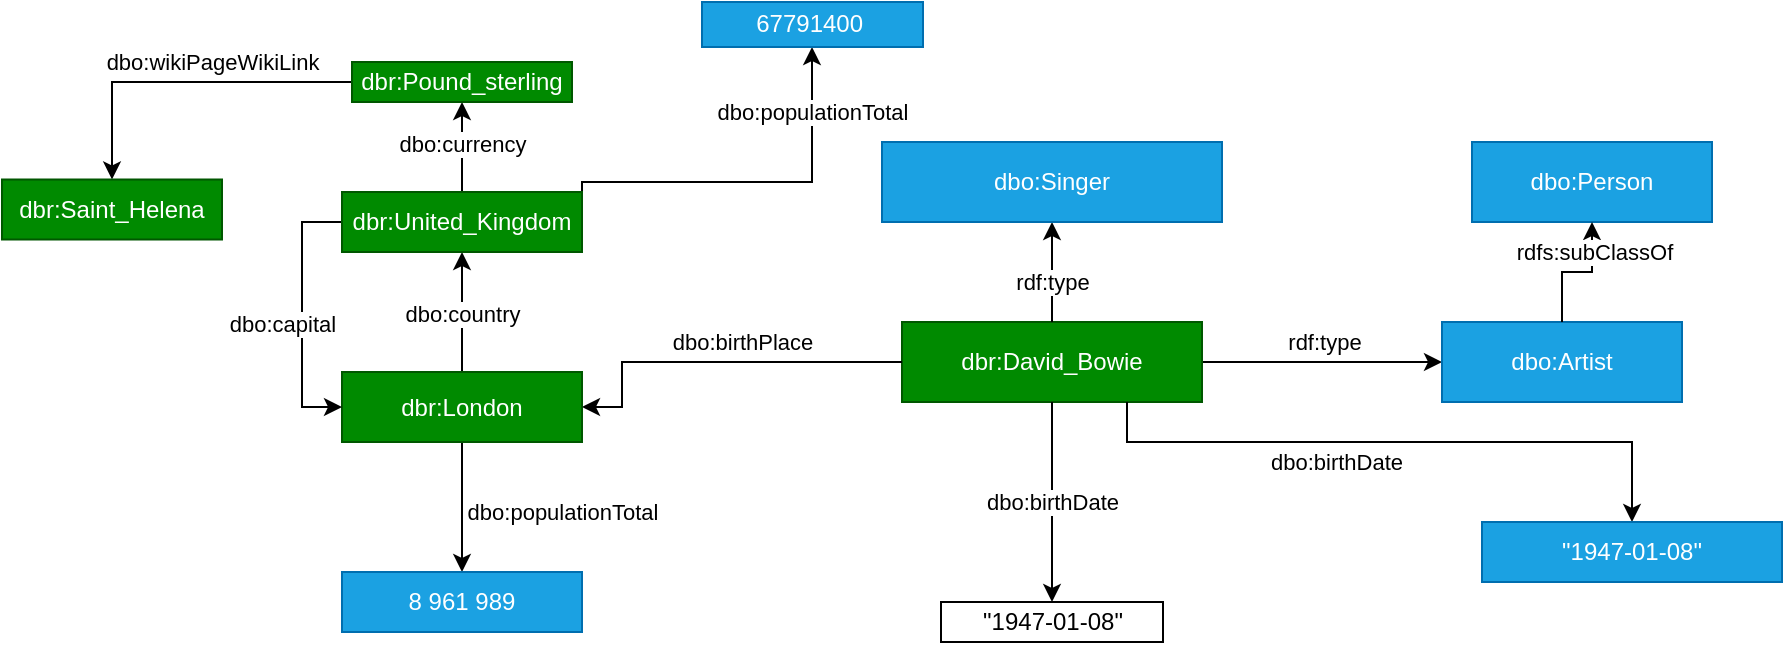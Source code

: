 <mxfile version="25.0.3">
  <diagram name="Page-1" id="7P6HtjNaz7a8SoBl_NWe">
    <mxGraphModel dx="1657" dy="435" grid="1" gridSize="10" guides="1" tooltips="1" connect="1" arrows="1" fold="1" page="1" pageScale="1" pageWidth="827" pageHeight="1169" math="0" shadow="0">
      <root>
        <mxCell id="0" />
        <mxCell id="1" parent="0" />
        <mxCell id="TIq-oRl3Ylk5bGe3MBM8-3" style="edgeStyle=orthogonalEdgeStyle;rounded=0;orthogonalLoop=1;jettySize=auto;html=1;" edge="1" parent="1" source="TIq-oRl3Ylk5bGe3MBM8-1" target="TIq-oRl3Ylk5bGe3MBM8-2">
          <mxGeometry relative="1" as="geometry" />
        </mxCell>
        <mxCell id="TIq-oRl3Ylk5bGe3MBM8-11" value="rdf:type" style="edgeLabel;html=1;align=center;verticalAlign=middle;resizable=0;points=[];" vertex="1" connectable="0" parent="TIq-oRl3Ylk5bGe3MBM8-3">
          <mxGeometry x="-0.043" y="1" relative="1" as="geometry">
            <mxPoint x="3" y="-9" as="offset" />
          </mxGeometry>
        </mxCell>
        <mxCell id="TIq-oRl3Ylk5bGe3MBM8-1" value="dbr:David_Bowie" style="rounded=0;whiteSpace=wrap;html=1;fillColor=#008a00;strokeColor=#005700;fontColor=#ffffff;" vertex="1" parent="1">
          <mxGeometry x="240" y="200" width="150" height="40" as="geometry" />
        </mxCell>
        <mxCell id="TIq-oRl3Ylk5bGe3MBM8-2" value="dbo:Artist" style="rounded=0;whiteSpace=wrap;html=1;fillColor=#1ba1e2;strokeColor=#006EAF;fontColor=#ffffff;" vertex="1" parent="1">
          <mxGeometry x="510" y="200" width="120" height="40" as="geometry" />
        </mxCell>
        <mxCell id="TIq-oRl3Ylk5bGe3MBM8-5" style="edgeStyle=orthogonalEdgeStyle;rounded=0;orthogonalLoop=1;jettySize=auto;html=1;exitX=0.5;exitY=0;exitDx=0;exitDy=0;" edge="1" parent="1" source="TIq-oRl3Ylk5bGe3MBM8-1" target="TIq-oRl3Ylk5bGe3MBM8-7">
          <mxGeometry relative="1" as="geometry" />
        </mxCell>
        <mxCell id="TIq-oRl3Ylk5bGe3MBM8-10" value="rdf:type" style="edgeLabel;html=1;align=center;verticalAlign=middle;resizable=0;points=[];" vertex="1" connectable="0" parent="TIq-oRl3Ylk5bGe3MBM8-5">
          <mxGeometry x="0.09" relative="1" as="geometry">
            <mxPoint y="7" as="offset" />
          </mxGeometry>
        </mxCell>
        <mxCell id="TIq-oRl3Ylk5bGe3MBM8-7" value="dbo:Singer" style="rounded=0;whiteSpace=wrap;html=1;fillColor=#1ba1e2;strokeColor=#006EAF;fontColor=#ffffff;" vertex="1" parent="1">
          <mxGeometry x="230" y="110" width="170" height="40" as="geometry" />
        </mxCell>
        <mxCell id="TIq-oRl3Ylk5bGe3MBM8-51" style="edgeStyle=orthogonalEdgeStyle;rounded=0;orthogonalLoop=1;jettySize=auto;html=1;entryX=0.5;entryY=0;entryDx=0;entryDy=0;" edge="1" parent="1" source="TIq-oRl3Ylk5bGe3MBM8-1" target="TIq-oRl3Ylk5bGe3MBM8-50">
          <mxGeometry relative="1" as="geometry">
            <mxPoint x="360" y="300" as="targetPoint" />
            <Array as="points">
              <mxPoint x="315" y="320" />
              <mxPoint x="315" y="320" />
            </Array>
          </mxGeometry>
        </mxCell>
        <mxCell id="TIq-oRl3Ylk5bGe3MBM8-52" value="dbo:birthDate" style="edgeLabel;html=1;align=center;verticalAlign=middle;resizable=0;points=[];" vertex="1" connectable="0" parent="TIq-oRl3Ylk5bGe3MBM8-51">
          <mxGeometry x="-0.207" y="-1" relative="1" as="geometry">
            <mxPoint x="1" y="10" as="offset" />
          </mxGeometry>
        </mxCell>
        <mxCell id="TIq-oRl3Ylk5bGe3MBM8-50" value="&quot;1947-01-08&quot;" style="rounded=0;whiteSpace=wrap;html=1;" vertex="1" parent="1">
          <mxGeometry x="259.5" y="340" width="111" height="20" as="geometry" />
        </mxCell>
        <mxCell id="TIq-oRl3Ylk5bGe3MBM8-56" style="edgeStyle=orthogonalEdgeStyle;rounded=0;orthogonalLoop=1;jettySize=auto;html=1;entryX=0.5;entryY=0;entryDx=0;entryDy=0;exitX=0.75;exitY=1;exitDx=0;exitDy=0;" edge="1" parent="1" target="TIq-oRl3Ylk5bGe3MBM8-58" source="TIq-oRl3Ylk5bGe3MBM8-1">
          <mxGeometry relative="1" as="geometry">
            <mxPoint x="315" y="590" as="sourcePoint" />
            <Array as="points">
              <mxPoint x="353" y="260" />
              <mxPoint x="605" y="260" />
            </Array>
          </mxGeometry>
        </mxCell>
        <mxCell id="TIq-oRl3Ylk5bGe3MBM8-57" value="dbo:birthDate" style="edgeLabel;html=1;align=center;verticalAlign=middle;resizable=0;points=[];" vertex="1" connectable="0" parent="TIq-oRl3Ylk5bGe3MBM8-56">
          <mxGeometry x="-0.207" y="-1" relative="1" as="geometry">
            <mxPoint y="9" as="offset" />
          </mxGeometry>
        </mxCell>
        <mxCell id="TIq-oRl3Ylk5bGe3MBM8-58" value="&quot;1947-01-08&quot;" style="rounded=0;whiteSpace=wrap;html=1;fillColor=#1ba1e2;strokeColor=#006EAF;fontColor=#ffffff;" vertex="1" parent="1">
          <mxGeometry x="530" y="300" width="150" height="30" as="geometry" />
        </mxCell>
        <mxCell id="TIq-oRl3Ylk5bGe3MBM8-60" value="dbo:Person" style="rounded=0;whiteSpace=wrap;html=1;fillColor=#1ba1e2;strokeColor=#006EAF;fontColor=#ffffff;" vertex="1" parent="1">
          <mxGeometry x="525" y="110" width="120" height="40" as="geometry" />
        </mxCell>
        <mxCell id="TIq-oRl3Ylk5bGe3MBM8-61" style="edgeStyle=orthogonalEdgeStyle;rounded=0;orthogonalLoop=1;jettySize=auto;html=1;entryX=0.5;entryY=1;entryDx=0;entryDy=0;exitX=0.5;exitY=0;exitDx=0;exitDy=0;" edge="1" parent="1" source="TIq-oRl3Ylk5bGe3MBM8-2" target="TIq-oRl3Ylk5bGe3MBM8-60">
          <mxGeometry relative="1" as="geometry">
            <mxPoint x="630" y="219.58" as="sourcePoint" />
            <mxPoint x="750" y="219.58" as="targetPoint" />
          </mxGeometry>
        </mxCell>
        <mxCell id="TIq-oRl3Ylk5bGe3MBM8-62" value="rdfs:subClassOf" style="edgeLabel;html=1;align=center;verticalAlign=middle;resizable=0;points=[];" vertex="1" connectable="0" parent="TIq-oRl3Ylk5bGe3MBM8-61">
          <mxGeometry x="-0.043" y="1" relative="1" as="geometry">
            <mxPoint x="10" y="-9" as="offset" />
          </mxGeometry>
        </mxCell>
        <mxCell id="TIq-oRl3Ylk5bGe3MBM8-64" style="edgeStyle=orthogonalEdgeStyle;rounded=0;orthogonalLoop=1;jettySize=auto;html=1;exitX=0;exitY=0.5;exitDx=0;exitDy=0;entryX=1;entryY=0.5;entryDx=0;entryDy=0;" edge="1" parent="1" target="TIq-oRl3Ylk5bGe3MBM8-66" source="TIq-oRl3Ylk5bGe3MBM8-1">
          <mxGeometry relative="1" as="geometry">
            <mxPoint x="145" y="175" as="sourcePoint" />
            <Array as="points">
              <mxPoint x="100" y="220" />
              <mxPoint x="100" y="243" />
            </Array>
          </mxGeometry>
        </mxCell>
        <mxCell id="TIq-oRl3Ylk5bGe3MBM8-65" value="dbo:birthPlace" style="edgeLabel;html=1;align=center;verticalAlign=middle;resizable=0;points=[];" vertex="1" connectable="0" parent="TIq-oRl3Ylk5bGe3MBM8-64">
          <mxGeometry x="0.09" relative="1" as="geometry">
            <mxPoint x="19" y="-10" as="offset" />
          </mxGeometry>
        </mxCell>
        <mxCell id="TIq-oRl3Ylk5bGe3MBM8-68" style="edgeStyle=orthogonalEdgeStyle;rounded=0;orthogonalLoop=1;jettySize=auto;html=1;entryX=0.5;entryY=0;entryDx=0;entryDy=0;" edge="1" parent="1" source="TIq-oRl3Ylk5bGe3MBM8-66" target="TIq-oRl3Ylk5bGe3MBM8-67">
          <mxGeometry relative="1" as="geometry" />
        </mxCell>
        <mxCell id="TIq-oRl3Ylk5bGe3MBM8-69" value="dbo:populationTotal" style="edgeLabel;html=1;align=center;verticalAlign=middle;resizable=0;points=[];" vertex="1" connectable="0" parent="TIq-oRl3Ylk5bGe3MBM8-68">
          <mxGeometry x="-0.36" y="1" relative="1" as="geometry">
            <mxPoint x="49" y="14" as="offset" />
          </mxGeometry>
        </mxCell>
        <mxCell id="TIq-oRl3Ylk5bGe3MBM8-71" style="edgeStyle=orthogonalEdgeStyle;rounded=0;orthogonalLoop=1;jettySize=auto;html=1;entryX=0.5;entryY=1;entryDx=0;entryDy=0;" edge="1" parent="1" source="TIq-oRl3Ylk5bGe3MBM8-66" target="TIq-oRl3Ylk5bGe3MBM8-70">
          <mxGeometry relative="1" as="geometry" />
        </mxCell>
        <mxCell id="TIq-oRl3Ylk5bGe3MBM8-72" value="dbo:country" style="edgeLabel;html=1;align=center;verticalAlign=middle;resizable=0;points=[];" vertex="1" connectable="0" parent="TIq-oRl3Ylk5bGe3MBM8-71">
          <mxGeometry x="0.22" y="-3" relative="1" as="geometry">
            <mxPoint x="-3" y="7" as="offset" />
          </mxGeometry>
        </mxCell>
        <mxCell id="TIq-oRl3Ylk5bGe3MBM8-66" value="dbr:London" style="rounded=0;whiteSpace=wrap;html=1;fillColor=#008a00;strokeColor=#005700;fontColor=#ffffff;" vertex="1" parent="1">
          <mxGeometry x="-40" y="225" width="120" height="35" as="geometry" />
        </mxCell>
        <mxCell id="TIq-oRl3Ylk5bGe3MBM8-67" value="8 961 989" style="rounded=0;whiteSpace=wrap;html=1;fillColor=#1ba1e2;fontColor=#ffffff;strokeColor=#006EAF;" vertex="1" parent="1">
          <mxGeometry x="-40" y="325" width="120" height="30" as="geometry" />
        </mxCell>
        <mxCell id="TIq-oRl3Ylk5bGe3MBM8-73" style="edgeStyle=orthogonalEdgeStyle;rounded=0;orthogonalLoop=1;jettySize=auto;html=1;entryX=0;entryY=0.5;entryDx=0;entryDy=0;" edge="1" parent="1" source="TIq-oRl3Ylk5bGe3MBM8-70" target="TIq-oRl3Ylk5bGe3MBM8-66">
          <mxGeometry relative="1" as="geometry">
            <Array as="points">
              <mxPoint x="-60" y="150" />
              <mxPoint x="-60" y="243" />
            </Array>
          </mxGeometry>
        </mxCell>
        <mxCell id="TIq-oRl3Ylk5bGe3MBM8-74" value="dbo:capital" style="edgeLabel;html=1;align=center;verticalAlign=middle;resizable=0;points=[];" vertex="1" connectable="0" parent="TIq-oRl3Ylk5bGe3MBM8-73">
          <mxGeometry x="-0.254" y="-1" relative="1" as="geometry">
            <mxPoint x="-9" y="21" as="offset" />
          </mxGeometry>
        </mxCell>
        <mxCell id="TIq-oRl3Ylk5bGe3MBM8-75" style="edgeStyle=orthogonalEdgeStyle;rounded=0;orthogonalLoop=1;jettySize=auto;html=1;" edge="1" parent="1" source="TIq-oRl3Ylk5bGe3MBM8-70" target="TIq-oRl3Ylk5bGe3MBM8-76">
          <mxGeometry relative="1" as="geometry">
            <mxPoint x="170" y="150" as="targetPoint" />
            <Array as="points">
              <mxPoint x="80" y="130" />
              <mxPoint x="195" y="130" />
            </Array>
          </mxGeometry>
        </mxCell>
        <mxCell id="TIq-oRl3Ylk5bGe3MBM8-77" value="dbo:populationTotal" style="edgeLabel;html=1;align=center;verticalAlign=middle;resizable=0;points=[];" vertex="1" connectable="0" parent="TIq-oRl3Ylk5bGe3MBM8-75">
          <mxGeometry x="-0.297" y="2" relative="1" as="geometry">
            <mxPoint x="54" y="-33" as="offset" />
          </mxGeometry>
        </mxCell>
        <mxCell id="TIq-oRl3Ylk5bGe3MBM8-78" style="edgeStyle=orthogonalEdgeStyle;rounded=0;orthogonalLoop=1;jettySize=auto;html=1;" edge="1" parent="1" source="TIq-oRl3Ylk5bGe3MBM8-70" target="TIq-oRl3Ylk5bGe3MBM8-79">
          <mxGeometry relative="1" as="geometry">
            <mxPoint x="20" y="105" as="targetPoint" />
          </mxGeometry>
        </mxCell>
        <mxCell id="TIq-oRl3Ylk5bGe3MBM8-80" value="dbo:currency" style="edgeLabel;html=1;align=center;verticalAlign=middle;resizable=0;points=[];" vertex="1" connectable="0" parent="TIq-oRl3Ylk5bGe3MBM8-78">
          <mxGeometry x="0.18" relative="1" as="geometry">
            <mxPoint y="2" as="offset" />
          </mxGeometry>
        </mxCell>
        <mxCell id="TIq-oRl3Ylk5bGe3MBM8-70" value="dbr:United_Kingdom" style="rounded=0;whiteSpace=wrap;html=1;fillColor=#008a00;fontColor=#ffffff;strokeColor=#005700;" vertex="1" parent="1">
          <mxGeometry x="-40" y="135" width="120" height="30" as="geometry" />
        </mxCell>
        <mxCell id="TIq-oRl3Ylk5bGe3MBM8-76" value="67791400&amp;nbsp;" style="rounded=0;whiteSpace=wrap;html=1;fillColor=#1ba1e2;fontColor=#ffffff;strokeColor=#006EAF;" vertex="1" parent="1">
          <mxGeometry x="140" y="40" width="110.5" height="22.5" as="geometry" />
        </mxCell>
        <mxCell id="TIq-oRl3Ylk5bGe3MBM8-81" style="edgeStyle=orthogonalEdgeStyle;rounded=0;orthogonalLoop=1;jettySize=auto;html=1;" edge="1" parent="1" source="TIq-oRl3Ylk5bGe3MBM8-79" target="TIq-oRl3Ylk5bGe3MBM8-82">
          <mxGeometry relative="1" as="geometry">
            <mxPoint x="-110" y="95" as="targetPoint" />
          </mxGeometry>
        </mxCell>
        <mxCell id="TIq-oRl3Ylk5bGe3MBM8-83" value="dbo:wikiPageWikiLink" style="edgeLabel;html=1;align=center;verticalAlign=middle;resizable=0;points=[];" vertex="1" connectable="0" parent="TIq-oRl3Ylk5bGe3MBM8-81">
          <mxGeometry x="-0.318" relative="1" as="geometry">
            <mxPoint x="-13" y="-10" as="offset" />
          </mxGeometry>
        </mxCell>
        <mxCell id="TIq-oRl3Ylk5bGe3MBM8-79" value="dbr:Pound_sterling" style="rounded=0;whiteSpace=wrap;html=1;fillColor=#008a00;fontColor=#ffffff;strokeColor=#005700;" vertex="1" parent="1">
          <mxGeometry x="-35" y="70" width="110" height="20" as="geometry" />
        </mxCell>
        <mxCell id="TIq-oRl3Ylk5bGe3MBM8-82" value="dbr:Saint_Helena" style="rounded=0;whiteSpace=wrap;html=1;fillColor=#008a00;fontColor=#ffffff;strokeColor=#005700;" vertex="1" parent="1">
          <mxGeometry x="-210" y="128.75" width="110" height="30" as="geometry" />
        </mxCell>
      </root>
    </mxGraphModel>
  </diagram>
</mxfile>
